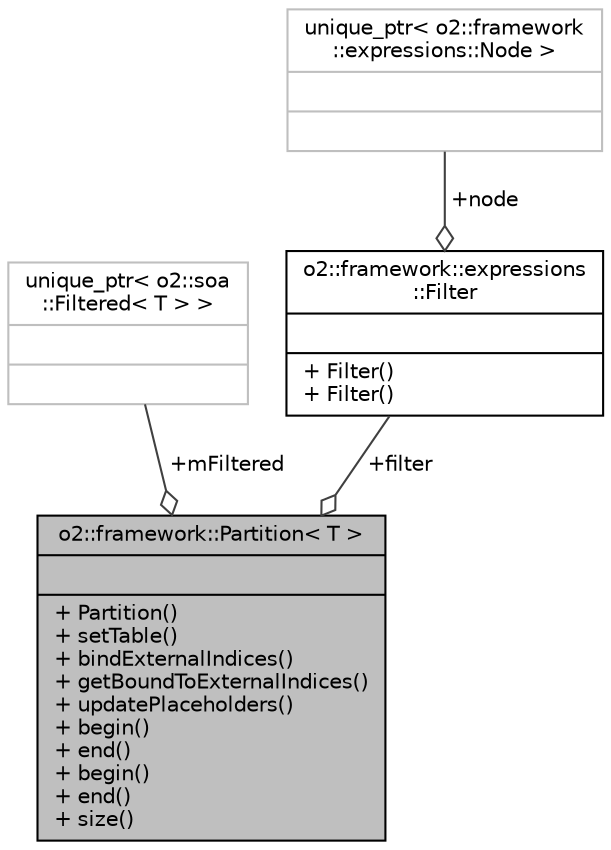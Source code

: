 digraph "o2::framework::Partition&lt; T &gt;"
{
 // INTERACTIVE_SVG=YES
  bgcolor="transparent";
  edge [fontname="Helvetica",fontsize="10",labelfontname="Helvetica",labelfontsize="10"];
  node [fontname="Helvetica",fontsize="10",shape=record];
  Node11 [label="{o2::framework::Partition\< T \>\n||+ Partition()\l+ setTable()\l+ bindExternalIndices()\l+ getBoundToExternalIndices()\l+ updatePlaceholders()\l+ begin()\l+ end()\l+ begin()\l+ end()\l+ size()\l}",height=0.2,width=0.4,color="black", fillcolor="grey75", style="filled", fontcolor="black"];
  Node12 -> Node11 [color="grey25",fontsize="10",style="solid",label=" +mFiltered" ,arrowhead="odiamond",fontname="Helvetica"];
  Node12 [label="{unique_ptr\< o2::soa\l::Filtered\< T \> \>\n||}",height=0.2,width=0.4,color="grey75"];
  Node13 -> Node11 [color="grey25",fontsize="10",style="solid",label=" +filter" ,arrowhead="odiamond",fontname="Helvetica"];
  Node13 [label="{o2::framework::expressions\l::Filter\n||+ Filter()\l+ Filter()\l}",height=0.2,width=0.4,color="black",URL="$d1/d9a/structo2_1_1framework_1_1expressions_1_1Filter.html",tooltip="A struct, containing the root of the expression tree. "];
  Node14 -> Node13 [color="grey25",fontsize="10",style="solid",label=" +node" ,arrowhead="odiamond",fontname="Helvetica"];
  Node14 [label="{unique_ptr\< o2::framework\l::expressions::Node \>\n||}",height=0.2,width=0.4,color="grey75"];
}
